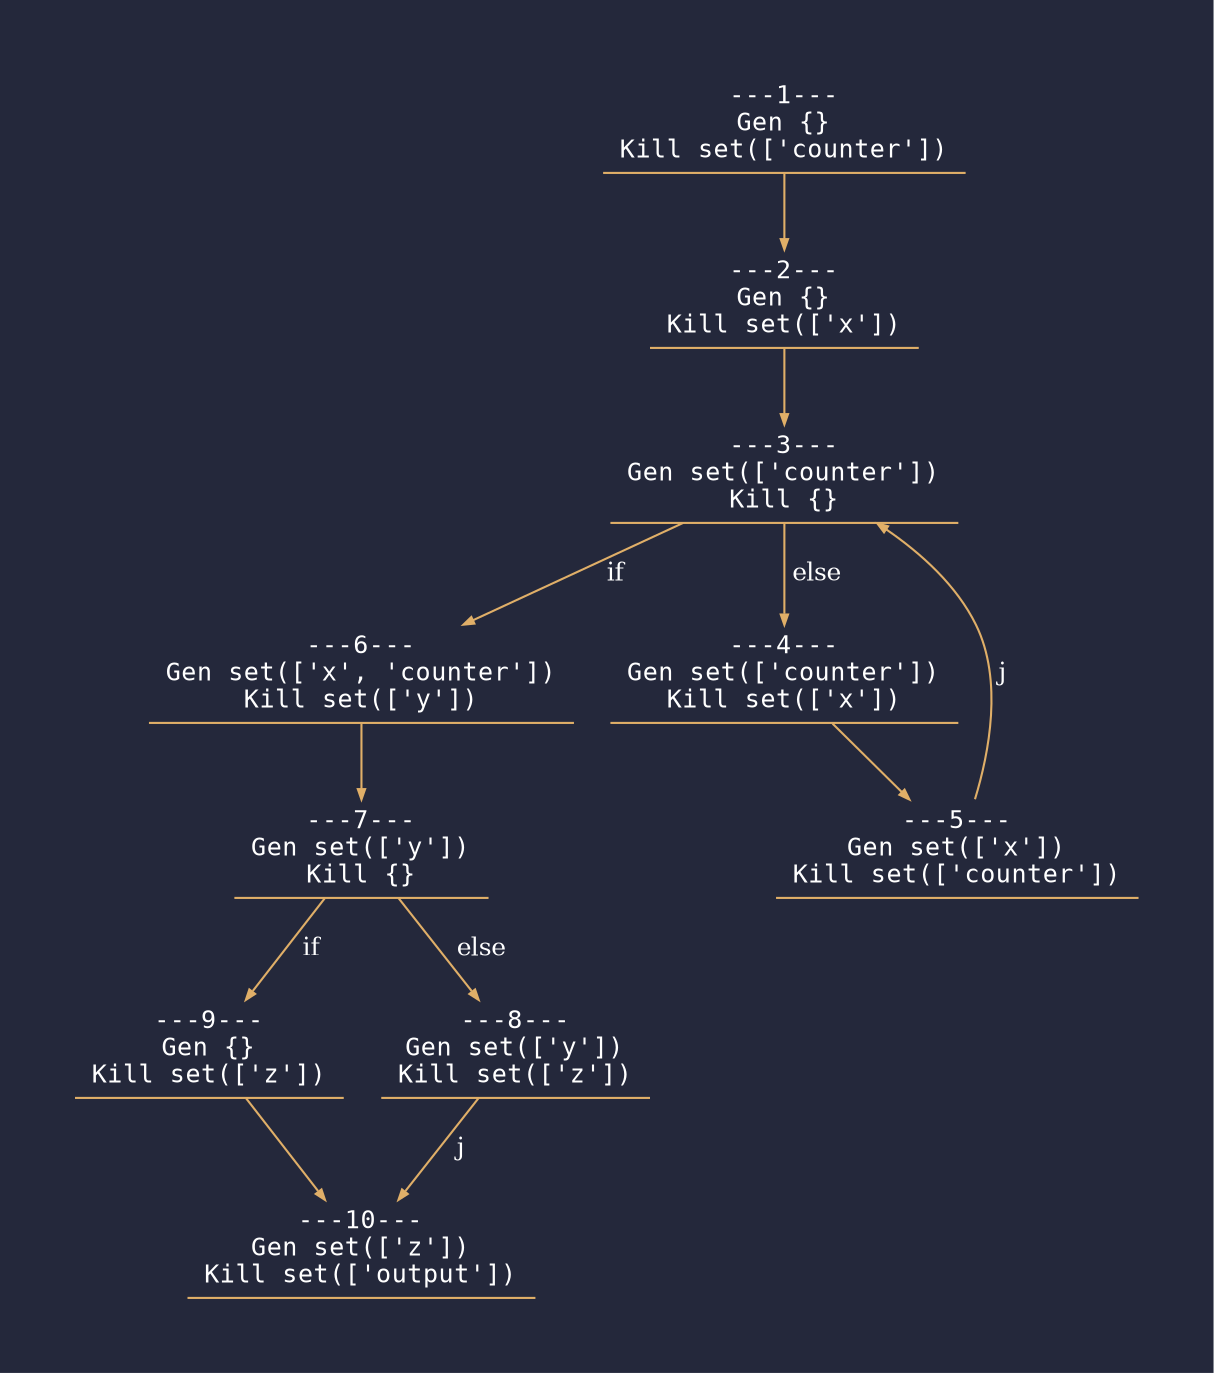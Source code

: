 digraph "arith.cfg" {
	graph [bgcolor="#24283B" pad=0.5]
	node [color="#E0AF68" fontcolor="#ffffff" fontname="Hack, monospace" fontsize=12 shape=underline]
	edge [arrowsize=0.5 color="#E0AF68" fontcolor="#ffffff" fontsize=12]
	"---2---
Gen {}
Kill set(['x'])"
	"---6---
Gen set(['x', 'counter'])
Kill set(['y'])"
	"---4---
Gen set(['counter'])
Kill set(['x'])"
	"---3---
Gen set(['counter'])
Kill {}"
	"---3---
Gen set(['counter'])
Kill {}"
	"---5---
Gen set(['x'])
Kill set(['counter'])"
	"---9---
Gen {}
Kill set(['z'])"
	"---8---
Gen set(['y'])
Kill set(['z'])"
	"---7---
Gen set(['y'])
Kill {}"
	"---10---
Gen set(['z'])
Kill set(['output'])"
	"---10---
Gen set(['z'])
Kill set(['output'])"
	"---1---
Gen {}
Kill set(['counter'])" -> "---2---
Gen {}
Kill set(['x'])" [label=""]
	"---3---
Gen set(['counter'])
Kill {}" -> "---6---
Gen set(['x', 'counter'])
Kill set(['y'])" [label=" if "]
	"---3---
Gen set(['counter'])
Kill {}" -> "---4---
Gen set(['counter'])
Kill set(['x'])" [label=" else "]
	"---2---
Gen {}
Kill set(['x'])" -> "---3---
Gen set(['counter'])
Kill {}" [label=""]
	"---5---
Gen set(['x'])
Kill set(['counter'])" -> "---3---
Gen set(['counter'])
Kill {}" [label=" j "]
	"---4---
Gen set(['counter'])
Kill set(['x'])" -> "---5---
Gen set(['x'])
Kill set(['counter'])" [label=""]
	"---7---
Gen set(['y'])
Kill {}" -> "---9---
Gen {}
Kill set(['z'])" [label=" if "]
	"---7---
Gen set(['y'])
Kill {}" -> "---8---
Gen set(['y'])
Kill set(['z'])" [label=" else "]
	"---6---
Gen set(['x', 'counter'])
Kill set(['y'])" -> "---7---
Gen set(['y'])
Kill {}" [label=""]
	"---9---
Gen {}
Kill set(['z'])" -> "---10---
Gen set(['z'])
Kill set(['output'])" [label=""]
	"---8---
Gen set(['y'])
Kill set(['z'])" -> "---10---
Gen set(['z'])
Kill set(['output'])" [label=" j "]
}
